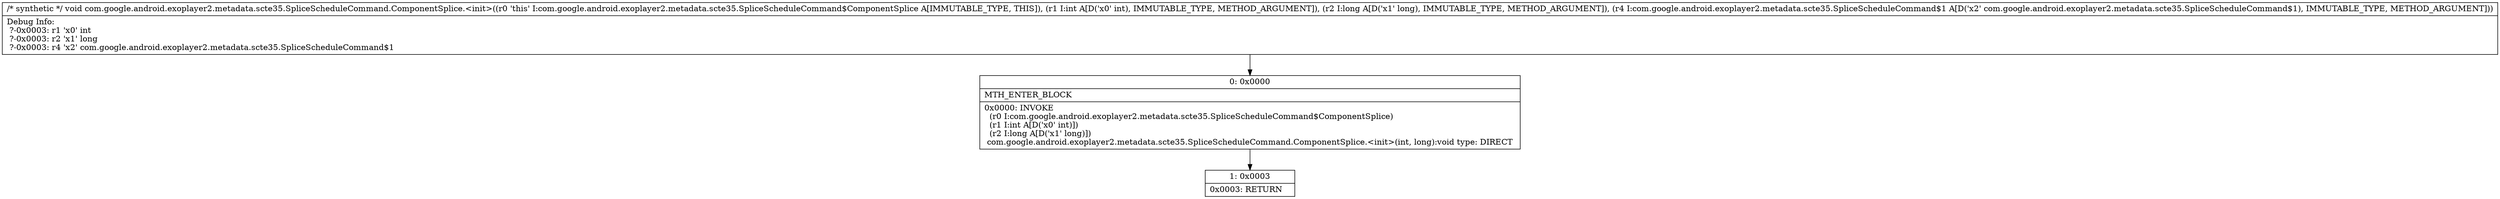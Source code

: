 digraph "CFG forcom.google.android.exoplayer2.metadata.scte35.SpliceScheduleCommand.ComponentSplice.\<init\>(IJLcom\/google\/android\/exoplayer2\/metadata\/scte35\/SpliceScheduleCommand$1;)V" {
Node_0 [shape=record,label="{0\:\ 0x0000|MTH_ENTER_BLOCK\l|0x0000: INVOKE  \l  (r0 I:com.google.android.exoplayer2.metadata.scte35.SpliceScheduleCommand$ComponentSplice)\l  (r1 I:int A[D('x0' int)])\l  (r2 I:long A[D('x1' long)])\l com.google.android.exoplayer2.metadata.scte35.SpliceScheduleCommand.ComponentSplice.\<init\>(int, long):void type: DIRECT \l}"];
Node_1 [shape=record,label="{1\:\ 0x0003|0x0003: RETURN   \l}"];
MethodNode[shape=record,label="{\/* synthetic *\/ void com.google.android.exoplayer2.metadata.scte35.SpliceScheduleCommand.ComponentSplice.\<init\>((r0 'this' I:com.google.android.exoplayer2.metadata.scte35.SpliceScheduleCommand$ComponentSplice A[IMMUTABLE_TYPE, THIS]), (r1 I:int A[D('x0' int), IMMUTABLE_TYPE, METHOD_ARGUMENT]), (r2 I:long A[D('x1' long), IMMUTABLE_TYPE, METHOD_ARGUMENT]), (r4 I:com.google.android.exoplayer2.metadata.scte35.SpliceScheduleCommand$1 A[D('x2' com.google.android.exoplayer2.metadata.scte35.SpliceScheduleCommand$1), IMMUTABLE_TYPE, METHOD_ARGUMENT]))  | Debug Info:\l  ?\-0x0003: r1 'x0' int\l  ?\-0x0003: r2 'x1' long\l  ?\-0x0003: r4 'x2' com.google.android.exoplayer2.metadata.scte35.SpliceScheduleCommand$1\l}"];
MethodNode -> Node_0;
Node_0 -> Node_1;
}

